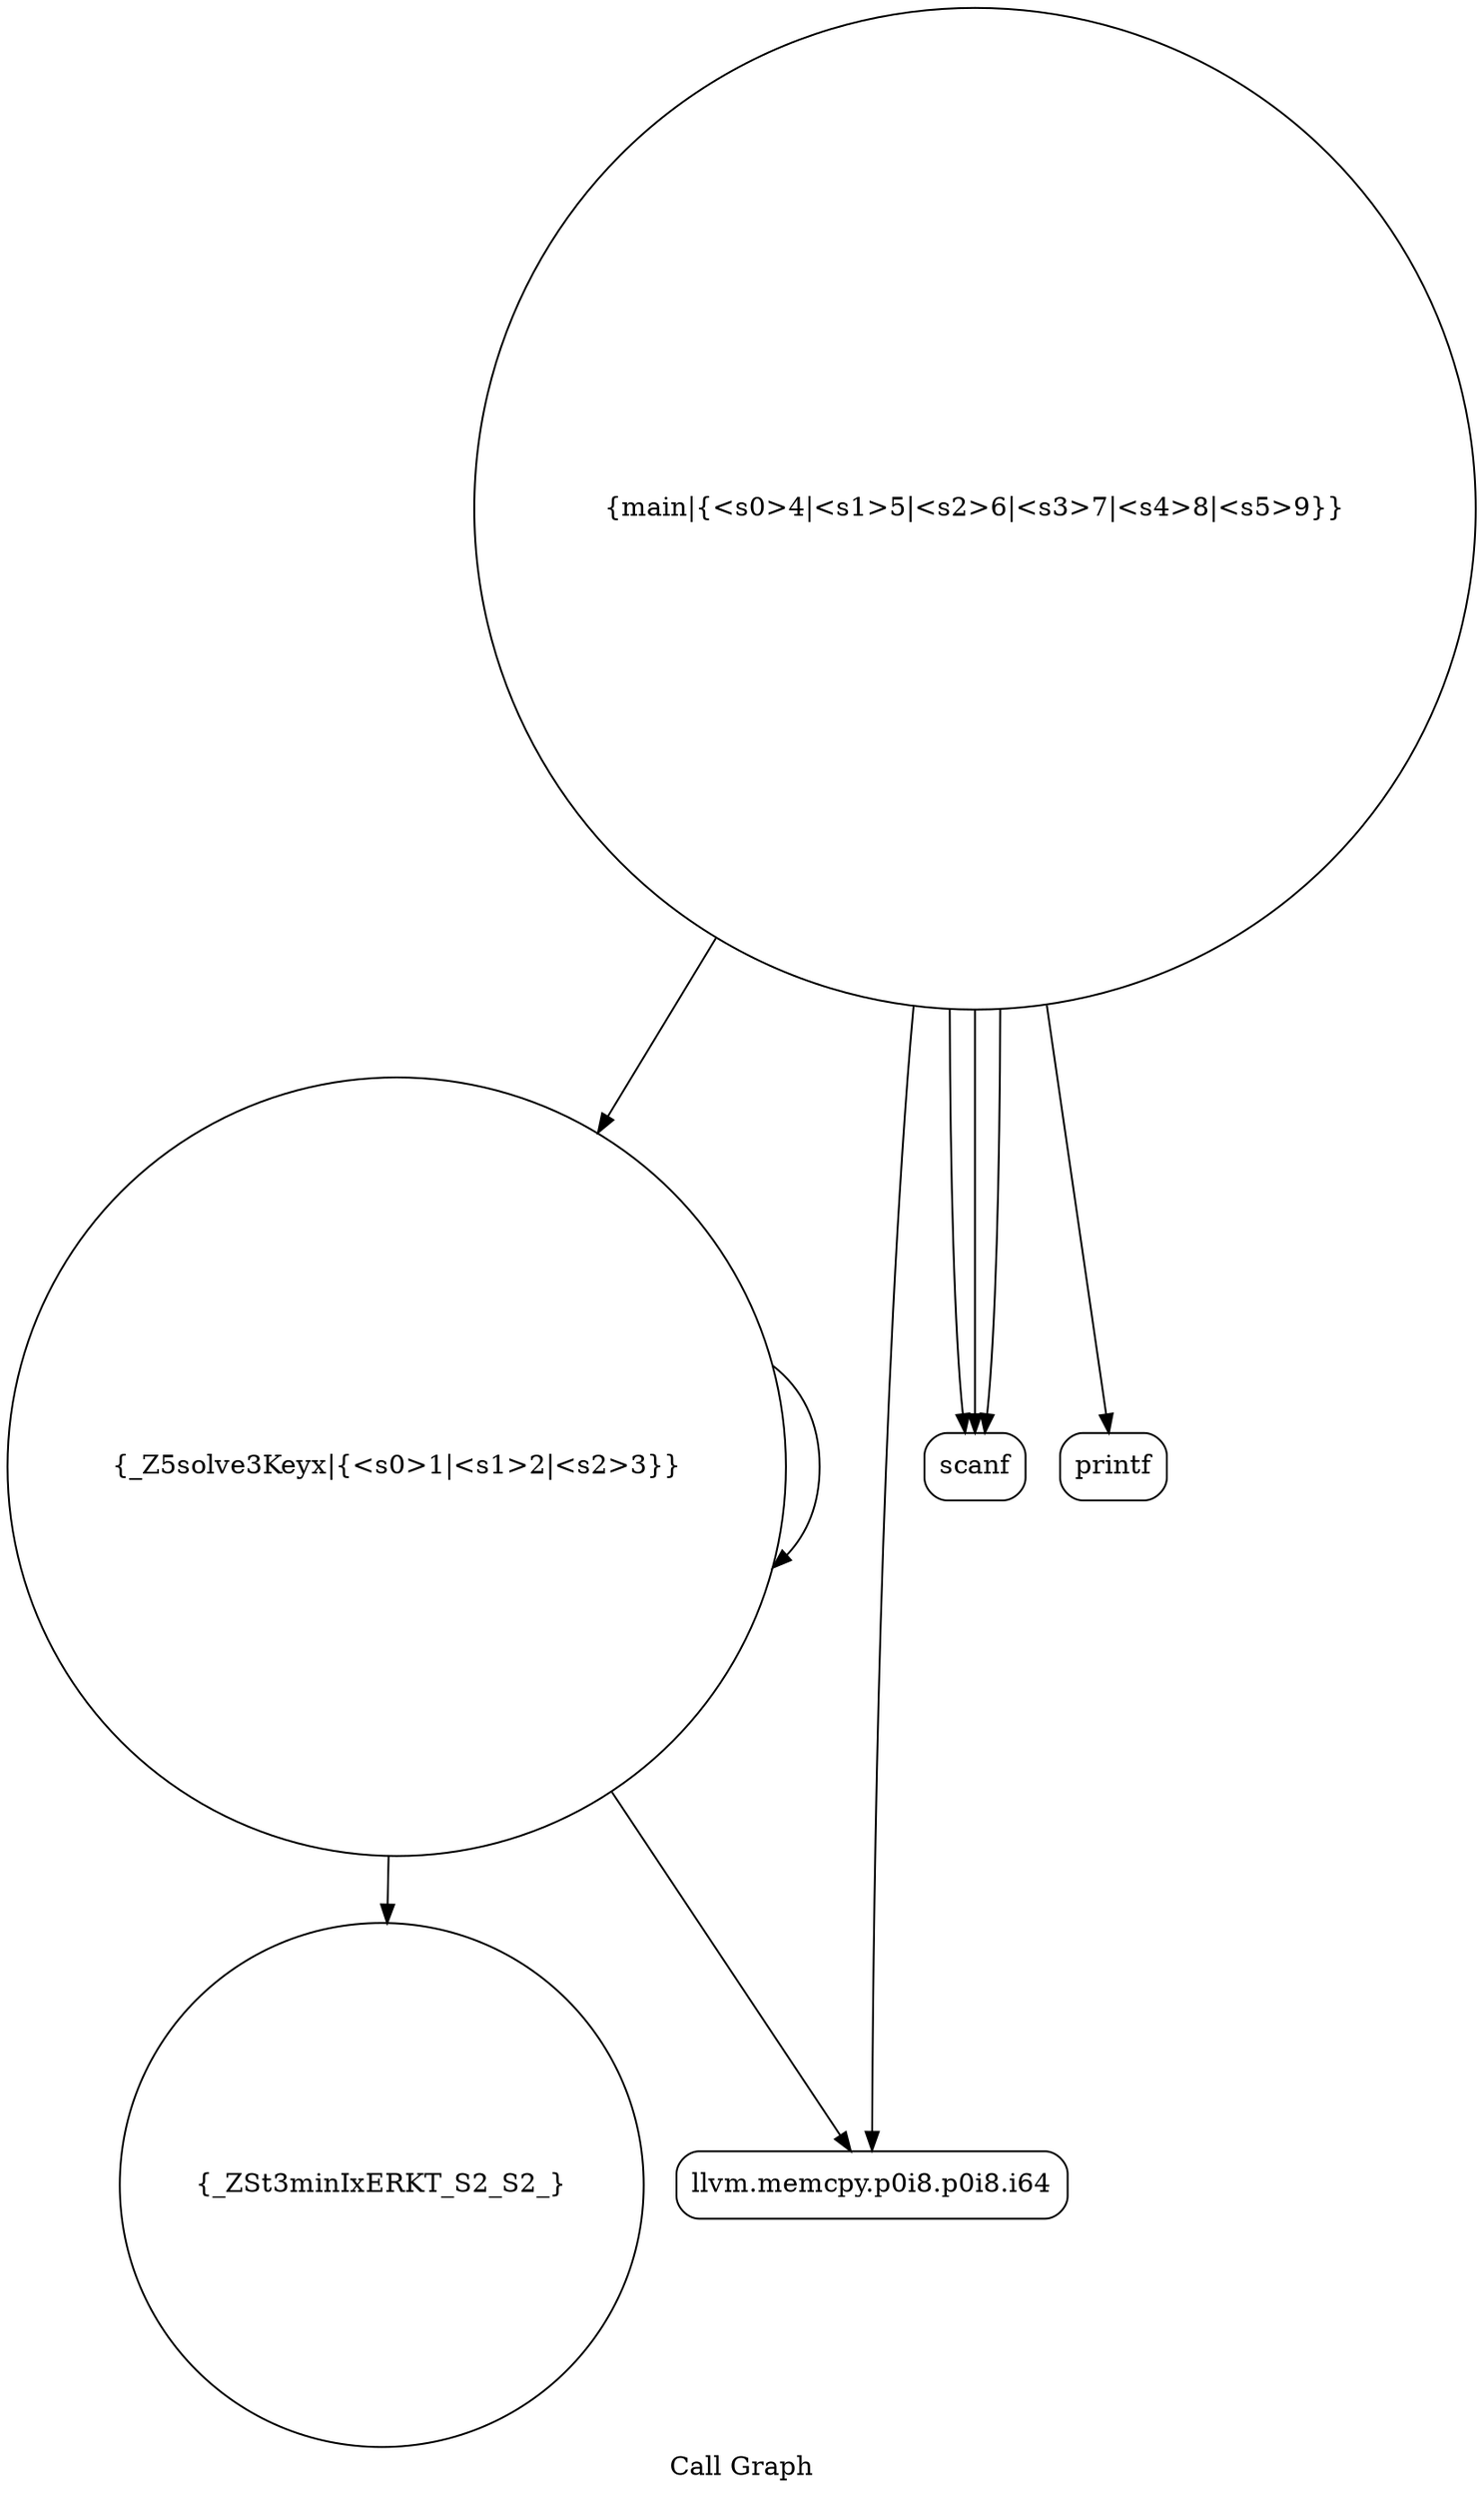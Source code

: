 digraph "Call Graph" {
	label="Call Graph";

	Node0x55ce8ae93f30 [shape=record,shape=circle,label="{_Z5solve3Keyx|{<s0>1|<s1>2|<s2>3}}"];
	Node0x55ce8ae93f30:s0 -> Node0x55ce8ae943c0[color=black];
	Node0x55ce8ae93f30:s1 -> Node0x55ce8ae94440[color=black];
	Node0x55ce8ae93f30:s2 -> Node0x55ce8ae93f30[color=black];
	Node0x55ce8ae94440 [shape=record,shape=Mrecord,label="{llvm.memcpy.p0i8.p0i8.i64}"];
	Node0x55ce8ae94540 [shape=record,shape=Mrecord,label="{scanf}"];
	Node0x55ce8ae943c0 [shape=record,shape=circle,label="{_ZSt3minIxERKT_S2_S2_}"];
	Node0x55ce8ae944c0 [shape=record,shape=circle,label="{main|{<s0>4|<s1>5|<s2>6|<s3>7|<s4>8|<s5>9}}"];
	Node0x55ce8ae944c0:s0 -> Node0x55ce8ae94540[color=black];
	Node0x55ce8ae944c0:s1 -> Node0x55ce8ae94540[color=black];
	Node0x55ce8ae944c0:s2 -> Node0x55ce8ae94540[color=black];
	Node0x55ce8ae944c0:s3 -> Node0x55ce8ae94440[color=black];
	Node0x55ce8ae944c0:s4 -> Node0x55ce8ae93f30[color=black];
	Node0x55ce8ae944c0:s5 -> Node0x55ce8ae945c0[color=black];
	Node0x55ce8ae945c0 [shape=record,shape=Mrecord,label="{printf}"];
}

